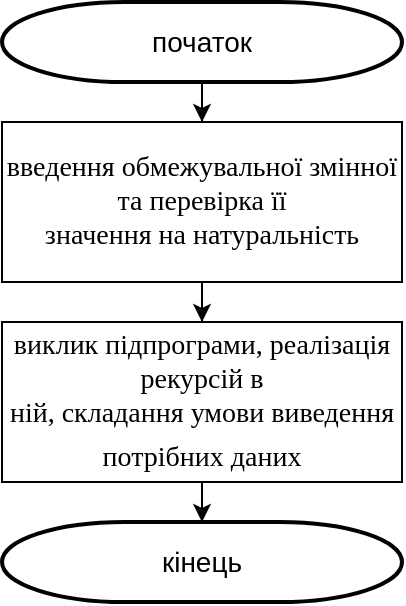 <mxfile version="13.9.9" type="device"><diagram id="9vBCu_hUCGQQni6_biMw" name="Страница 1"><mxGraphModel dx="852" dy="494" grid="1" gridSize="10" guides="1" tooltips="1" connect="1" arrows="1" fold="1" page="1" pageScale="1" pageWidth="827" pageHeight="1169" math="0" shadow="0"><root><mxCell id="0"/><mxCell id="1" parent="0"/><mxCell id="C8nUCXWDQhipHFy-zrfk-4" style="edgeStyle=orthogonalEdgeStyle;rounded=0;orthogonalLoop=1;jettySize=auto;html=1;exitX=0.5;exitY=1;exitDx=0;exitDy=0;exitPerimeter=0;" parent="1" source="C8nUCXWDQhipHFy-zrfk-1" target="C8nUCXWDQhipHFy-zrfk-3" edge="1"><mxGeometry relative="1" as="geometry"/></mxCell><mxCell id="C8nUCXWDQhipHFy-zrfk-1" value="&lt;font style=&quot;font-size: 14px&quot;&gt;початок&lt;/font&gt;" style="strokeWidth=2;html=1;shape=mxgraph.flowchart.terminator;whiteSpace=wrap;" parent="1" vertex="1"><mxGeometry x="320" y="40" width="200" height="40" as="geometry"/></mxCell><mxCell id="C8nUCXWDQhipHFy-zrfk-6" value="" style="edgeStyle=orthogonalEdgeStyle;rounded=0;orthogonalLoop=1;jettySize=auto;html=1;" parent="1" source="C8nUCXWDQhipHFy-zrfk-3" target="C8nUCXWDQhipHFy-zrfk-5" edge="1"><mxGeometry relative="1" as="geometry"/></mxCell><mxCell id="C8nUCXWDQhipHFy-zrfk-3" value="&lt;p class=&quot;MsoNormal&quot;&gt;&lt;span style=&quot;font-family: &amp;#34;times new roman&amp;#34; , serif&quot;&gt;&lt;font style=&quot;font-size: 14px&quot;&gt;введення обмежувальної змінної та перевірка її&lt;br&gt;значення на натуральність&lt;/font&gt;&lt;/span&gt;&lt;br&gt;&lt;/p&gt;" style="rounded=0;whiteSpace=wrap;html=1;" parent="1" vertex="1"><mxGeometry x="320" y="100" width="200" height="80" as="geometry"/></mxCell><mxCell id="C8nUCXWDQhipHFy-zrfk-8" value="" style="edgeStyle=orthogonalEdgeStyle;rounded=0;orthogonalLoop=1;jettySize=auto;html=1;" parent="1" source="C8nUCXWDQhipHFy-zrfk-5" target="C8nUCXWDQhipHFy-zrfk-7" edge="1"><mxGeometry relative="1" as="geometry"/></mxCell><mxCell id="C8nUCXWDQhipHFy-zrfk-5" value="&lt;p class=&quot;MsoNormal&quot;&gt;&lt;span style=&quot;font-family: &amp;#34;times new roman&amp;#34; , serif&quot;&gt;&lt;font style=&quot;font-size: 14px&quot;&gt;виклик підпрограми, реалізація рекурсій в&lt;br/&gt;ній, складання умови виведення потрібних даних&lt;/font&gt;&lt;b style=&quot;font-size: 14pt&quot;&gt;&lt;/b&gt;&lt;/span&gt;&lt;/p&gt;" style="rounded=0;whiteSpace=wrap;html=1;" parent="1" vertex="1"><mxGeometry x="320" y="200" width="200" height="80" as="geometry"/></mxCell><mxCell id="C8nUCXWDQhipHFy-zrfk-7" value="&lt;font style=&quot;font-size: 14px&quot;&gt;кінець&lt;/font&gt;" style="strokeWidth=2;html=1;shape=mxgraph.flowchart.terminator;whiteSpace=wrap;" parent="1" vertex="1"><mxGeometry x="320" y="300" width="200" height="40" as="geometry"/></mxCell></root></mxGraphModel></diagram></mxfile>